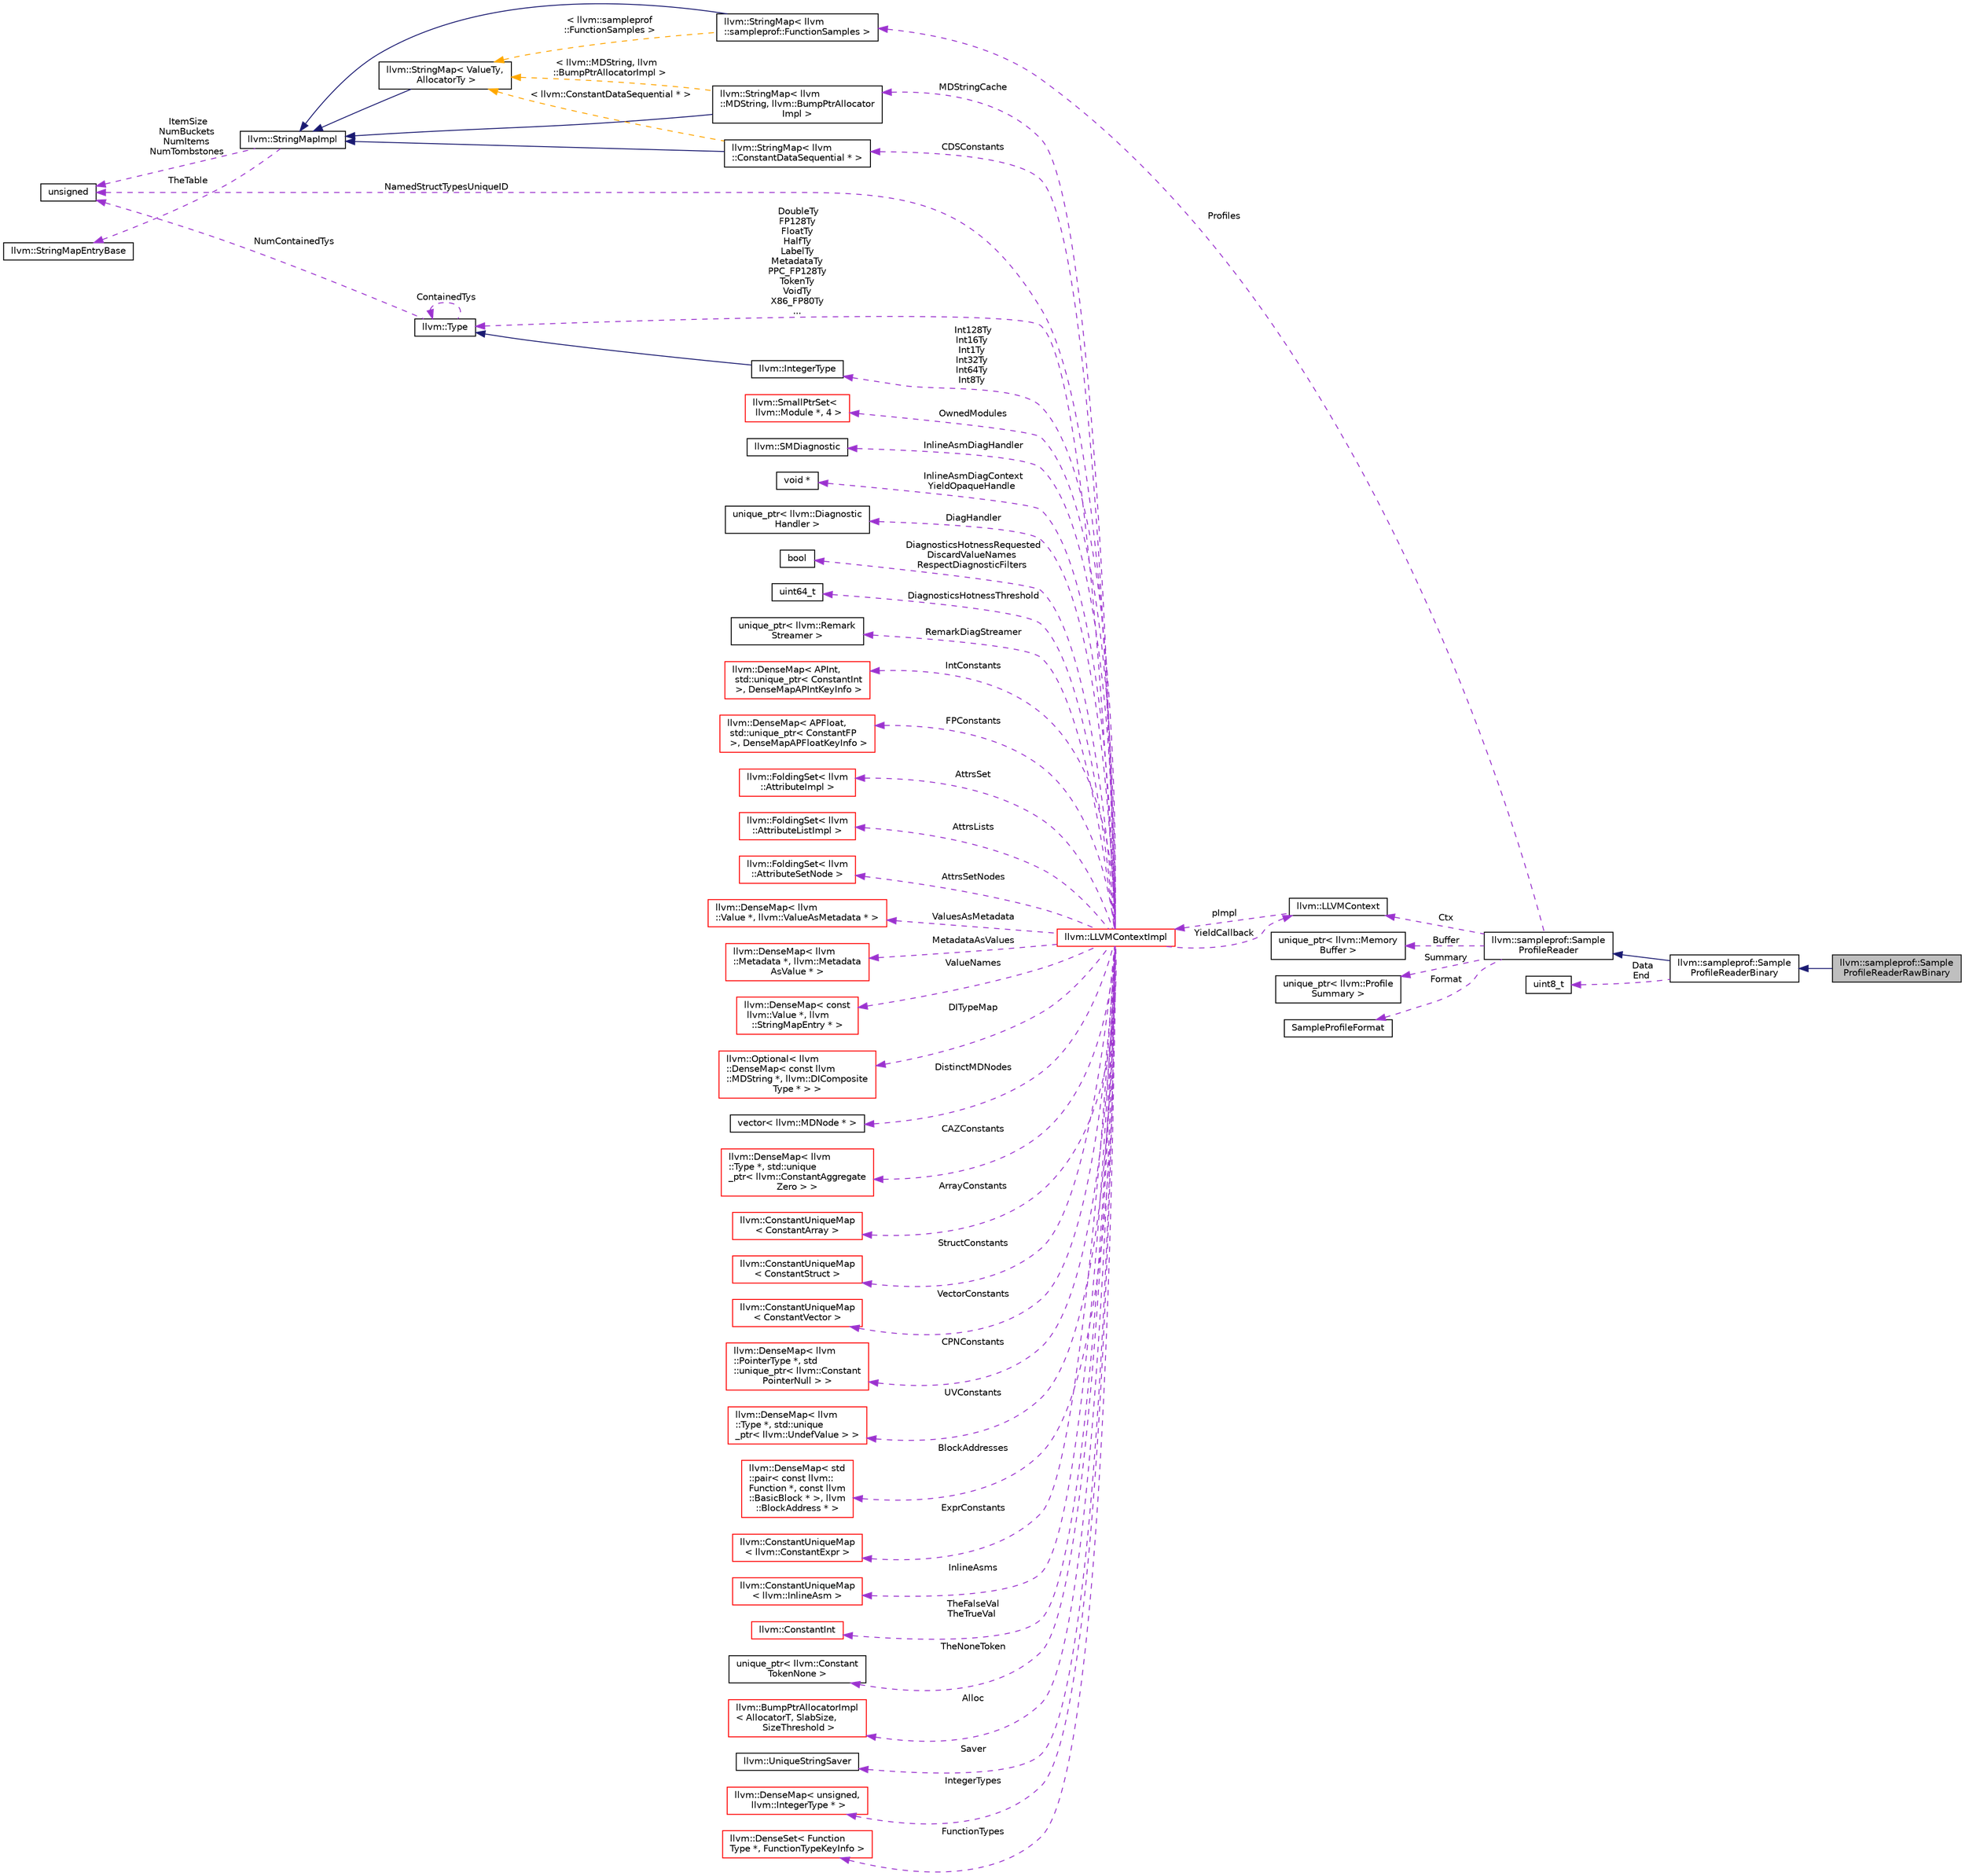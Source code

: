 digraph "llvm::sampleprof::SampleProfileReaderRawBinary"
{
 // LATEX_PDF_SIZE
  bgcolor="transparent";
  edge [fontname="Helvetica",fontsize="10",labelfontname="Helvetica",labelfontsize="10"];
  node [fontname="Helvetica",fontsize="10",shape="box"];
  rankdir="LR";
  Node1 [label="llvm::sampleprof::Sample\lProfileReaderRawBinary",height=0.2,width=0.4,color="black", fillcolor="grey75", style="filled", fontcolor="black",tooltip=" "];
  Node2 -> Node1 [dir="back",color="midnightblue",fontsize="10",style="solid",fontname="Helvetica"];
  Node2 [label="llvm::sampleprof::Sample\lProfileReaderBinary",height=0.2,width=0.4,color="black",URL="$classllvm_1_1sampleprof_1_1SampleProfileReaderBinary.html",tooltip=" "];
  Node3 -> Node2 [dir="back",color="midnightblue",fontsize="10",style="solid",fontname="Helvetica"];
  Node3 [label="llvm::sampleprof::Sample\lProfileReader",height=0.2,width=0.4,color="black",URL="$classllvm_1_1sampleprof_1_1SampleProfileReader.html",tooltip="Sample-based profile reader."];
  Node4 -> Node3 [dir="back",color="darkorchid3",fontsize="10",style="dashed",label=" Profiles" ,fontname="Helvetica"];
  Node4 [label="llvm::StringMap\< llvm\l::sampleprof::FunctionSamples \>",height=0.2,width=0.4,color="black",URL="$classllvm_1_1StringMap.html",tooltip=" "];
  Node5 -> Node4 [dir="back",color="midnightblue",fontsize="10",style="solid",fontname="Helvetica"];
  Node5 [label="llvm::StringMapImpl",height=0.2,width=0.4,color="black",URL="$classllvm_1_1StringMapImpl.html",tooltip="StringMapImpl - This is the base class of StringMap that is shared among all of its instantiations."];
  Node6 -> Node5 [dir="back",color="darkorchid3",fontsize="10",style="dashed",label=" TheTable" ,fontname="Helvetica"];
  Node6 [label="llvm::StringMapEntryBase",height=0.2,width=0.4,color="black",URL="$classllvm_1_1StringMapEntryBase.html",tooltip="StringMapEntryBase - Shared base class of StringMapEntry instances."];
  Node7 -> Node5 [dir="back",color="darkorchid3",fontsize="10",style="dashed",label=" ItemSize\nNumBuckets\nNumItems\nNumTombstones" ,fontname="Helvetica"];
  Node7 [label="unsigned",height=0.2,width=0.4,color="black",URL="$classunsigned.html",tooltip=" "];
  Node8 -> Node4 [dir="back",color="orange",fontsize="10",style="dashed",label=" \< llvm::sampleprof\l::FunctionSamples \>" ,fontname="Helvetica"];
  Node8 [label="llvm::StringMap\< ValueTy,\l AllocatorTy \>",height=0.2,width=0.4,color="black",URL="$classllvm_1_1StringMap.html",tooltip="StringMap - This is an unconventional map that is specialized for handling keys that are \"strings\",..."];
  Node5 -> Node8 [dir="back",color="midnightblue",fontsize="10",style="solid",fontname="Helvetica"];
  Node9 -> Node3 [dir="back",color="darkorchid3",fontsize="10",style="dashed",label=" Ctx" ,fontname="Helvetica"];
  Node9 [label="llvm::LLVMContext",height=0.2,width=0.4,color="black",URL="$classllvm_1_1LLVMContext.html",tooltip="This is an important class for using LLVM in a threaded context."];
  Node10 -> Node9 [dir="back",color="darkorchid3",fontsize="10",style="dashed",label=" pImpl" ,fontname="Helvetica"];
  Node10 [label="llvm::LLVMContextImpl",height=0.2,width=0.4,color="red",URL="$classllvm_1_1LLVMContextImpl.html",tooltip=" "];
  Node11 -> Node10 [dir="back",color="darkorchid3",fontsize="10",style="dashed",label=" OwnedModules" ,fontname="Helvetica"];
  Node11 [label="llvm::SmallPtrSet\<\l llvm::Module *, 4 \>",height=0.2,width=0.4,color="red",URL="$classllvm_1_1SmallPtrSet.html",tooltip=" "];
  Node18 -> Node10 [dir="back",color="darkorchid3",fontsize="10",style="dashed",label=" InlineAsmDiagHandler" ,fontname="Helvetica"];
  Node18 [label="llvm::SMDiagnostic",height=0.2,width=0.4,color="black",URL="$classllvm_1_1SMDiagnostic.html",tooltip="Instances of this class encapsulate one diagnostic report, allowing printing to a raw_ostream as a ca..."];
  Node19 -> Node10 [dir="back",color="darkorchid3",fontsize="10",style="dashed",label=" InlineAsmDiagContext\nYieldOpaqueHandle" ,fontname="Helvetica"];
  Node19 [label="void *",height=0.2,width=0.4,color="black",tooltip=" "];
  Node20 -> Node10 [dir="back",color="darkorchid3",fontsize="10",style="dashed",label=" DiagHandler" ,fontname="Helvetica"];
  Node20 [label="unique_ptr\< llvm::Diagnostic\lHandler \>",height=0.2,width=0.4,color="black",tooltip=" "];
  Node21 -> Node10 [dir="back",color="darkorchid3",fontsize="10",style="dashed",label=" DiagnosticsHotnessRequested\nDiscardValueNames\nRespectDiagnosticFilters" ,fontname="Helvetica"];
  Node21 [label="bool",height=0.2,width=0.4,color="black",URL="$classbool.html",tooltip=" "];
  Node22 -> Node10 [dir="back",color="darkorchid3",fontsize="10",style="dashed",label=" DiagnosticsHotnessThreshold" ,fontname="Helvetica"];
  Node22 [label="uint64_t",height=0.2,width=0.4,color="black",tooltip=" "];
  Node23 -> Node10 [dir="back",color="darkorchid3",fontsize="10",style="dashed",label=" RemarkDiagStreamer" ,fontname="Helvetica"];
  Node23 [label="unique_ptr\< llvm::Remark\lStreamer \>",height=0.2,width=0.4,color="black",tooltip=" "];
  Node9 -> Node10 [dir="back",color="darkorchid3",fontsize="10",style="dashed",label=" YieldCallback" ,fontname="Helvetica"];
  Node24 -> Node10 [dir="back",color="darkorchid3",fontsize="10",style="dashed",label=" IntConstants" ,fontname="Helvetica"];
  Node24 [label="llvm::DenseMap\< APInt,\l std::unique_ptr\< ConstantInt\l \>, DenseMapAPIntKeyInfo \>",height=0.2,width=0.4,color="red",URL="$classllvm_1_1DenseMap.html",tooltip=" "];
  Node28 -> Node10 [dir="back",color="darkorchid3",fontsize="10",style="dashed",label=" FPConstants" ,fontname="Helvetica"];
  Node28 [label="llvm::DenseMap\< APFloat,\l std::unique_ptr\< ConstantFP\l \>, DenseMapAPFloatKeyInfo \>",height=0.2,width=0.4,color="red",URL="$classllvm_1_1DenseMap.html",tooltip=" "];
  Node30 -> Node10 [dir="back",color="darkorchid3",fontsize="10",style="dashed",label=" AttrsSet" ,fontname="Helvetica"];
  Node30 [label="llvm::FoldingSet\< llvm\l::AttributeImpl \>",height=0.2,width=0.4,color="red",URL="$classllvm_1_1FoldingSet.html",tooltip=" "];
  Node36 -> Node10 [dir="back",color="darkorchid3",fontsize="10",style="dashed",label=" AttrsLists" ,fontname="Helvetica"];
  Node36 [label="llvm::FoldingSet\< llvm\l::AttributeListImpl \>",height=0.2,width=0.4,color="red",URL="$classllvm_1_1FoldingSet.html",tooltip=" "];
  Node38 -> Node10 [dir="back",color="darkorchid3",fontsize="10",style="dashed",label=" AttrsSetNodes" ,fontname="Helvetica"];
  Node38 [label="llvm::FoldingSet\< llvm\l::AttributeSetNode \>",height=0.2,width=0.4,color="red",URL="$classllvm_1_1FoldingSet.html",tooltip=" "];
  Node40 -> Node10 [dir="back",color="darkorchid3",fontsize="10",style="dashed",label=" MDStringCache" ,fontname="Helvetica"];
  Node40 [label="llvm::StringMap\< llvm\l::MDString, llvm::BumpPtrAllocator\lImpl \>",height=0.2,width=0.4,color="black",URL="$classllvm_1_1StringMap.html",tooltip=" "];
  Node5 -> Node40 [dir="back",color="midnightblue",fontsize="10",style="solid",fontname="Helvetica"];
  Node8 -> Node40 [dir="back",color="orange",fontsize="10",style="dashed",label=" \< llvm::MDString, llvm\l::BumpPtrAllocatorImpl \>" ,fontname="Helvetica"];
  Node41 -> Node10 [dir="back",color="darkorchid3",fontsize="10",style="dashed",label=" ValuesAsMetadata" ,fontname="Helvetica"];
  Node41 [label="llvm::DenseMap\< llvm\l::Value *, llvm::ValueAsMetadata * \>",height=0.2,width=0.4,color="red",URL="$classllvm_1_1DenseMap.html",tooltip=" "];
  Node43 -> Node10 [dir="back",color="darkorchid3",fontsize="10",style="dashed",label=" MetadataAsValues" ,fontname="Helvetica"];
  Node43 [label="llvm::DenseMap\< llvm\l::Metadata *, llvm::Metadata\lAsValue * \>",height=0.2,width=0.4,color="red",URL="$classllvm_1_1DenseMap.html",tooltip=" "];
  Node45 -> Node10 [dir="back",color="darkorchid3",fontsize="10",style="dashed",label=" ValueNames" ,fontname="Helvetica"];
  Node45 [label="llvm::DenseMap\< const\l llvm::Value *, llvm\l::StringMapEntry * \>",height=0.2,width=0.4,color="red",URL="$classllvm_1_1DenseMap.html",tooltip=" "];
  Node47 -> Node10 [dir="back",color="darkorchid3",fontsize="10",style="dashed",label=" DITypeMap" ,fontname="Helvetica"];
  Node47 [label="llvm::Optional\< llvm\l::DenseMap\< const llvm\l::MDString *, llvm::DIComposite\lType * \> \>",height=0.2,width=0.4,color="red",URL="$classllvm_1_1Optional.html",tooltip=" "];
  Node49 -> Node10 [dir="back",color="darkorchid3",fontsize="10",style="dashed",label=" DistinctMDNodes" ,fontname="Helvetica"];
  Node49 [label="vector\< llvm::MDNode * \>",height=0.2,width=0.4,color="black",tooltip=" "];
  Node50 -> Node10 [dir="back",color="darkorchid3",fontsize="10",style="dashed",label=" CAZConstants" ,fontname="Helvetica"];
  Node50 [label="llvm::DenseMap\< llvm\l::Type *, std::unique\l_ptr\< llvm::ConstantAggregate\lZero \> \>",height=0.2,width=0.4,color="red",URL="$classllvm_1_1DenseMap.html",tooltip=" "];
  Node52 -> Node10 [dir="back",color="darkorchid3",fontsize="10",style="dashed",label=" ArrayConstants" ,fontname="Helvetica"];
  Node52 [label="llvm::ConstantUniqueMap\l\< ConstantArray \>",height=0.2,width=0.4,color="red",URL="$classllvm_1_1ConstantUniqueMap.html",tooltip=" "];
  Node54 -> Node10 [dir="back",color="darkorchid3",fontsize="10",style="dashed",label=" StructConstants" ,fontname="Helvetica"];
  Node54 [label="llvm::ConstantUniqueMap\l\< ConstantStruct \>",height=0.2,width=0.4,color="red",URL="$classllvm_1_1ConstantUniqueMap.html",tooltip=" "];
  Node55 -> Node10 [dir="back",color="darkorchid3",fontsize="10",style="dashed",label=" VectorConstants" ,fontname="Helvetica"];
  Node55 [label="llvm::ConstantUniqueMap\l\< ConstantVector \>",height=0.2,width=0.4,color="red",URL="$classllvm_1_1ConstantUniqueMap.html",tooltip=" "];
  Node56 -> Node10 [dir="back",color="darkorchid3",fontsize="10",style="dashed",label=" CPNConstants" ,fontname="Helvetica"];
  Node56 [label="llvm::DenseMap\< llvm\l::PointerType *, std\l::unique_ptr\< llvm::Constant\lPointerNull \> \>",height=0.2,width=0.4,color="red",URL="$classllvm_1_1DenseMap.html",tooltip=" "];
  Node58 -> Node10 [dir="back",color="darkorchid3",fontsize="10",style="dashed",label=" UVConstants" ,fontname="Helvetica"];
  Node58 [label="llvm::DenseMap\< llvm\l::Type *, std::unique\l_ptr\< llvm::UndefValue \> \>",height=0.2,width=0.4,color="red",URL="$classllvm_1_1DenseMap.html",tooltip=" "];
  Node60 -> Node10 [dir="back",color="darkorchid3",fontsize="10",style="dashed",label=" CDSConstants" ,fontname="Helvetica"];
  Node60 [label="llvm::StringMap\< llvm\l::ConstantDataSequential * \>",height=0.2,width=0.4,color="black",URL="$classllvm_1_1StringMap.html",tooltip=" "];
  Node5 -> Node60 [dir="back",color="midnightblue",fontsize="10",style="solid",fontname="Helvetica"];
  Node8 -> Node60 [dir="back",color="orange",fontsize="10",style="dashed",label=" \< llvm::ConstantDataSequential * \>" ,fontname="Helvetica"];
  Node61 -> Node10 [dir="back",color="darkorchid3",fontsize="10",style="dashed",label=" BlockAddresses" ,fontname="Helvetica"];
  Node61 [label="llvm::DenseMap\< std\l::pair\< const llvm::\lFunction *, const llvm\l::BasicBlock * \>, llvm\l::BlockAddress * \>",height=0.2,width=0.4,color="red",URL="$classllvm_1_1DenseMap.html",tooltip=" "];
  Node63 -> Node10 [dir="back",color="darkorchid3",fontsize="10",style="dashed",label=" ExprConstants" ,fontname="Helvetica"];
  Node63 [label="llvm::ConstantUniqueMap\l\< llvm::ConstantExpr \>",height=0.2,width=0.4,color="red",URL="$classllvm_1_1ConstantUniqueMap.html",tooltip=" "];
  Node64 -> Node10 [dir="back",color="darkorchid3",fontsize="10",style="dashed",label=" InlineAsms" ,fontname="Helvetica"];
  Node64 [label="llvm::ConstantUniqueMap\l\< llvm::InlineAsm \>",height=0.2,width=0.4,color="red",URL="$classllvm_1_1ConstantUniqueMap.html",tooltip=" "];
  Node65 -> Node10 [dir="back",color="darkorchid3",fontsize="10",style="dashed",label=" TheFalseVal\nTheTrueVal" ,fontname="Helvetica"];
  Node65 [label="llvm::ConstantInt",height=0.2,width=0.4,color="red",URL="$classllvm_1_1ConstantInt.html",tooltip="This is the shared class of boolean and integer constants."];
  Node70 -> Node10 [dir="back",color="darkorchid3",fontsize="10",style="dashed",label=" TheNoneToken" ,fontname="Helvetica"];
  Node70 [label="unique_ptr\< llvm::Constant\lTokenNone \>",height=0.2,width=0.4,color="black",tooltip=" "];
  Node71 -> Node10 [dir="back",color="darkorchid3",fontsize="10",style="dashed",label=" DoubleTy\nFP128Ty\nFloatTy\nHalfTy\nLabelTy\nMetadataTy\nPPC_FP128Ty\nTokenTy\nVoidTy\nX86_FP80Ty\n..." ,fontname="Helvetica"];
  Node71 [label="llvm::Type",height=0.2,width=0.4,color="black",URL="$classllvm_1_1Type.html",tooltip="The instances of the Type class are immutable: once they are created, they are never changed."];
  Node7 -> Node71 [dir="back",color="darkorchid3",fontsize="10",style="dashed",label=" NumContainedTys" ,fontname="Helvetica"];
  Node71 -> Node71 [dir="back",color="darkorchid3",fontsize="10",style="dashed",label=" ContainedTys" ,fontname="Helvetica"];
  Node72 -> Node10 [dir="back",color="darkorchid3",fontsize="10",style="dashed",label=" Int128Ty\nInt16Ty\nInt1Ty\nInt32Ty\nInt64Ty\nInt8Ty" ,fontname="Helvetica"];
  Node72 [label="llvm::IntegerType",height=0.2,width=0.4,color="black",URL="$classllvm_1_1IntegerType.html",tooltip="Class to represent integer types."];
  Node71 -> Node72 [dir="back",color="midnightblue",fontsize="10",style="solid",fontname="Helvetica"];
  Node73 -> Node10 [dir="back",color="darkorchid3",fontsize="10",style="dashed",label=" Alloc" ,fontname="Helvetica"];
  Node73 [label="llvm::BumpPtrAllocatorImpl\l\< AllocatorT, SlabSize,\l SizeThreshold \>",height=0.2,width=0.4,color="red",URL="$classllvm_1_1BumpPtrAllocatorImpl.html",tooltip="Allocate memory in an ever growing pool, as if by bump-pointer."];
  Node75 -> Node10 [dir="back",color="darkorchid3",fontsize="10",style="dashed",label=" Saver" ,fontname="Helvetica"];
  Node75 [label="llvm::UniqueStringSaver",height=0.2,width=0.4,color="black",URL="$classllvm_1_1UniqueStringSaver.html",tooltip="Saves strings in the provided stable storage and returns a StringRef with a stable character pointer."];
  Node76 -> Node10 [dir="back",color="darkorchid3",fontsize="10",style="dashed",label=" IntegerTypes" ,fontname="Helvetica"];
  Node76 [label="llvm::DenseMap\< unsigned,\l llvm::IntegerType * \>",height=0.2,width=0.4,color="red",URL="$classllvm_1_1DenseMap.html",tooltip=" "];
  Node78 -> Node10 [dir="back",color="darkorchid3",fontsize="10",style="dashed",label=" FunctionTypes" ,fontname="Helvetica"];
  Node78 [label="llvm::DenseSet\< Function\lType *, FunctionTypeKeyInfo \>",height=0.2,width=0.4,color="red",URL="$classllvm_1_1DenseSet.html",tooltip=" "];
  Node7 -> Node10 [dir="back",color="darkorchid3",fontsize="10",style="dashed",label=" NamedStructTypesUniqueID" ,fontname="Helvetica"];
  Node111 -> Node3 [dir="back",color="darkorchid3",fontsize="10",style="dashed",label=" Buffer" ,fontname="Helvetica"];
  Node111 [label="unique_ptr\< llvm::Memory\lBuffer \>",height=0.2,width=0.4,color="black",tooltip=" "];
  Node112 -> Node3 [dir="back",color="darkorchid3",fontsize="10",style="dashed",label=" Summary" ,fontname="Helvetica"];
  Node112 [label="unique_ptr\< llvm::Profile\lSummary \>",height=0.2,width=0.4,color="black",tooltip=" "];
  Node113 -> Node3 [dir="back",color="darkorchid3",fontsize="10",style="dashed",label=" Format" ,fontname="Helvetica"];
  Node113 [label="SampleProfileFormat",height=0.2,width=0.4,color="black",tooltip=" "];
  Node114 -> Node2 [dir="back",color="darkorchid3",fontsize="10",style="dashed",label=" Data\nEnd" ,fontname="Helvetica"];
  Node114 [label="uint8_t",height=0.2,width=0.4,color="black",tooltip=" "];
}
